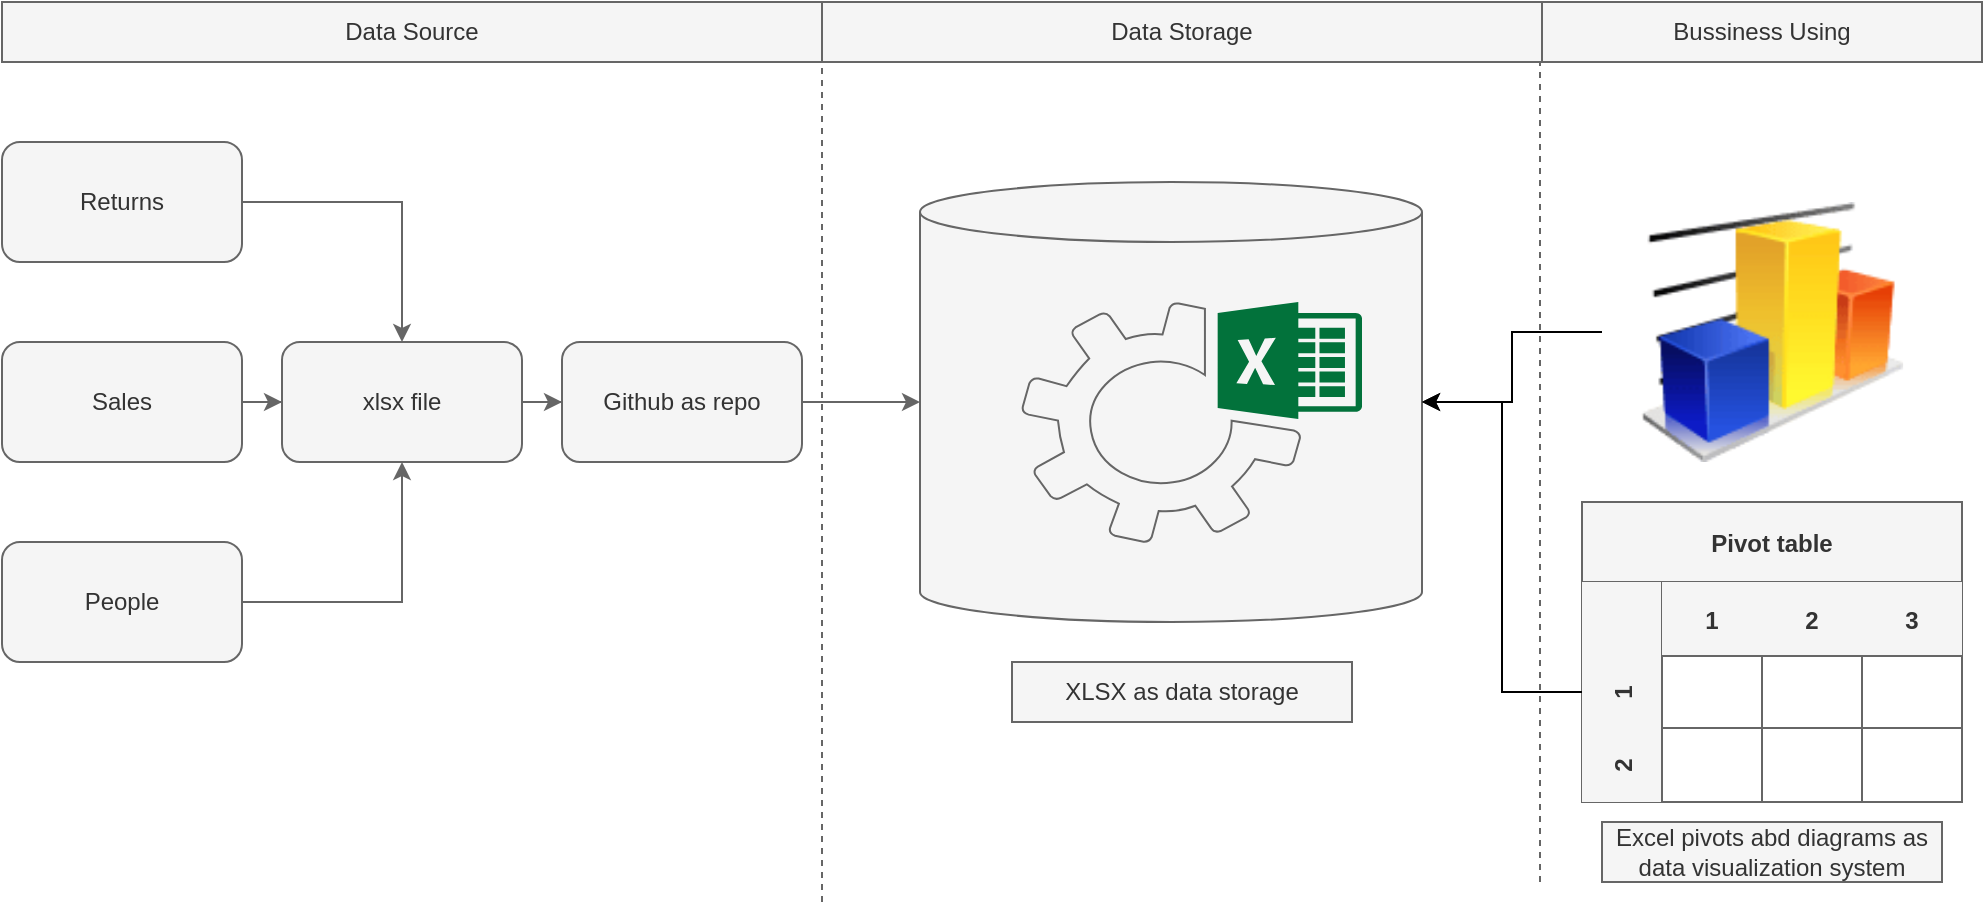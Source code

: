 <mxfile version="16.5.1" type="device"><diagram id="qQc-MSopv5zTr95AYQjh" name="Страница 1"><mxGraphModel dx="2875" dy="1211" grid="1" gridSize="10" guides="1" tooltips="1" connect="1" arrows="1" fold="1" page="1" pageScale="1" pageWidth="827" pageHeight="1169" math="0" shadow="0"><root><mxCell id="0"/><mxCell id="1" parent="0"/><mxCell id="oAN2mwKFqdFkXTsqFJdx-5" value="" style="endArrow=none;dashed=1;html=1;rounded=0;fillColor=#f5f5f5;strokeColor=#666666;" parent="1" edge="1"><mxGeometry width="50" height="50" relative="1" as="geometry"><mxPoint x="-130" y="810" as="sourcePoint"/><mxPoint x="-130" y="370" as="targetPoint"/></mxGeometry></mxCell><mxCell id="oAN2mwKFqdFkXTsqFJdx-6" value="" style="endArrow=none;dashed=1;html=1;rounded=0;fillColor=#f5f5f5;strokeColor=#666666;" parent="1" edge="1"><mxGeometry width="50" height="50" relative="1" as="geometry"><mxPoint x="229" y="800" as="sourcePoint"/><mxPoint x="229" y="360" as="targetPoint"/></mxGeometry></mxCell><mxCell id="oAN2mwKFqdFkXTsqFJdx-7" value="" style="shape=cylinder3;whiteSpace=wrap;html=1;boundedLbl=1;backgroundOutline=1;size=15;fillColor=#f5f5f5;fontColor=#333333;strokeColor=#666666;" parent="1" vertex="1"><mxGeometry x="-81" y="450" width="251" height="220" as="geometry"/></mxCell><mxCell id="oAN2mwKFqdFkXTsqFJdx-8" value="Data Source" style="text;html=1;strokeColor=#666666;fillColor=#f5f5f5;align=center;verticalAlign=middle;whiteSpace=wrap;rounded=0;fontColor=#333333;" parent="1" vertex="1"><mxGeometry x="-540" y="360" width="410" height="30" as="geometry"/></mxCell><mxCell id="oAN2mwKFqdFkXTsqFJdx-9" value="Data Storage" style="text;html=1;strokeColor=#666666;fillColor=#f5f5f5;align=center;verticalAlign=middle;whiteSpace=wrap;rounded=0;fontColor=#333333;" parent="1" vertex="1"><mxGeometry x="-130" y="360" width="360" height="30" as="geometry"/></mxCell><mxCell id="oAN2mwKFqdFkXTsqFJdx-10" value="Bussiness Using" style="text;html=1;strokeColor=#666666;fillColor=#f5f5f5;align=center;verticalAlign=middle;whiteSpace=wrap;rounded=0;fontColor=#333333;" parent="1" vertex="1"><mxGeometry x="230" y="360" width="220" height="30" as="geometry"/></mxCell><mxCell id="oAN2mwKFqdFkXTsqFJdx-11" value="" style="sketch=0;pointerEvents=1;shadow=0;dashed=0;html=1;strokeColor=#666666;fillColor=#f5f5f5;labelPosition=center;verticalLabelPosition=bottom;verticalAlign=top;outlineConnect=0;align=center;shape=mxgraph.office.services.excel_services;fontColor=#333333;" parent="1" vertex="1"><mxGeometry x="-30" y="510" width="170" height="120" as="geometry"/></mxCell><mxCell id="oAN2mwKFqdFkXTsqFJdx-14" style="edgeStyle=orthogonalEdgeStyle;rounded=0;orthogonalLoop=1;jettySize=auto;html=1;entryX=0;entryY=0.5;entryDx=0;entryDy=0;fillColor=#f5f5f5;strokeColor=#666666;" parent="1" source="oAN2mwKFqdFkXTsqFJdx-12" target="oAN2mwKFqdFkXTsqFJdx-51" edge="1"><mxGeometry relative="1" as="geometry"/></mxCell><mxCell id="oAN2mwKFqdFkXTsqFJdx-12" value="Sales" style="rounded=1;whiteSpace=wrap;html=1;fillColor=#f5f5f5;fontColor=#333333;strokeColor=#666666;" parent="1" vertex="1"><mxGeometry x="-540" y="530" width="120" height="60" as="geometry"/></mxCell><mxCell id="oAN2mwKFqdFkXTsqFJdx-19" style="edgeStyle=orthogonalEdgeStyle;rounded=0;orthogonalLoop=1;jettySize=auto;html=1;fillColor=#f5f5f5;strokeColor=#666666;" parent="1" source="oAN2mwKFqdFkXTsqFJdx-13" target="oAN2mwKFqdFkXTsqFJdx-7" edge="1"><mxGeometry relative="1" as="geometry"/></mxCell><mxCell id="oAN2mwKFqdFkXTsqFJdx-13" value="Github as repo" style="rounded=1;whiteSpace=wrap;html=1;fillColor=#f5f5f5;fontColor=#333333;strokeColor=#666666;" parent="1" vertex="1"><mxGeometry x="-260" y="530" width="120" height="60" as="geometry"/></mxCell><mxCell id="oAN2mwKFqdFkXTsqFJdx-16" style="edgeStyle=orthogonalEdgeStyle;rounded=0;orthogonalLoop=1;jettySize=auto;html=1;entryX=0.5;entryY=0;entryDx=0;entryDy=0;fillColor=#f5f5f5;strokeColor=#666666;" parent="1" source="oAN2mwKFqdFkXTsqFJdx-15" target="oAN2mwKFqdFkXTsqFJdx-51" edge="1"><mxGeometry relative="1" as="geometry"/></mxCell><mxCell id="oAN2mwKFqdFkXTsqFJdx-15" value="Returns" style="rounded=1;whiteSpace=wrap;html=1;fillColor=#f5f5f5;fontColor=#333333;strokeColor=#666666;" parent="1" vertex="1"><mxGeometry x="-540" y="430" width="120" height="60" as="geometry"/></mxCell><mxCell id="oAN2mwKFqdFkXTsqFJdx-18" style="edgeStyle=orthogonalEdgeStyle;rounded=0;orthogonalLoop=1;jettySize=auto;html=1;entryX=0.5;entryY=1;entryDx=0;entryDy=0;fillColor=#f5f5f5;strokeColor=#666666;" parent="1" source="oAN2mwKFqdFkXTsqFJdx-17" target="oAN2mwKFqdFkXTsqFJdx-51" edge="1"><mxGeometry relative="1" as="geometry"/></mxCell><mxCell id="oAN2mwKFqdFkXTsqFJdx-17" value="People" style="rounded=1;whiteSpace=wrap;html=1;fillColor=#f5f5f5;fontColor=#333333;strokeColor=#666666;" parent="1" vertex="1"><mxGeometry x="-540" y="630" width="120" height="60" as="geometry"/></mxCell><mxCell id="oAN2mwKFqdFkXTsqFJdx-20" value="XLSX as data storage" style="text;html=1;strokeColor=#666666;fillColor=#f5f5f5;align=center;verticalAlign=middle;whiteSpace=wrap;rounded=0;fontColor=#333333;" parent="1" vertex="1"><mxGeometry x="-35" y="690" width="170" height="30" as="geometry"/></mxCell><mxCell id="wOAwDW9_8dQuSHf_8O1P-1" style="edgeStyle=orthogonalEdgeStyle;rounded=0;orthogonalLoop=1;jettySize=auto;html=1;entryX=1;entryY=0.5;entryDx=0;entryDy=0;entryPerimeter=0;" edge="1" parent="1" source="oAN2mwKFqdFkXTsqFJdx-21" target="oAN2mwKFqdFkXTsqFJdx-7"><mxGeometry relative="1" as="geometry"><Array as="points"><mxPoint x="215" y="525"/><mxPoint x="215" y="560"/></Array></mxGeometry></mxCell><mxCell id="oAN2mwKFqdFkXTsqFJdx-21" value="" style="image;html=1;image=img/lib/clip_art/finance/Graph_128x128.png;fillColor=#f5f5f5;fontColor=#333333;strokeColor=#666666;" parent="1" vertex="1"><mxGeometry x="260" y="460" width="170" height="130" as="geometry"/></mxCell><mxCell id="oAN2mwKFqdFkXTsqFJdx-35" value="Pivot table" style="shape=table;childLayout=tableLayout;startSize=40;collapsible=0;recursiveResize=0;expand=0;fontStyle=1;fillColor=#f5f5f5;fontColor=#333333;strokeColor=#666666;" parent="1" vertex="1"><mxGeometry x="250" y="610" width="190" height="150" as="geometry"/></mxCell><mxCell id="oAN2mwKFqdFkXTsqFJdx-36" value="" style="shape=tableRow;horizontal=0;startSize=40;swimlaneHead=0;swimlaneBody=0;top=0;left=0;bottom=0;right=0;dropTarget=0;fillColor=#f5f5f5;collapsible=0;recursiveResize=0;expand=0;fontStyle=1;fontColor=#333333;strokeColor=#666666;" parent="oAN2mwKFqdFkXTsqFJdx-35" vertex="1"><mxGeometry y="40" width="190" height="37" as="geometry"/></mxCell><mxCell id="oAN2mwKFqdFkXTsqFJdx-37" value="1" style="swimlane;swimlaneHead=0;swimlaneBody=0;fontStyle=0;connectable=0;fillColor=#f5f5f5;startSize=40;collapsible=0;recursiveResize=0;expand=0;fontStyle=1;fontColor=#333333;strokeColor=#666666;" parent="oAN2mwKFqdFkXTsqFJdx-36" vertex="1"><mxGeometry x="40" width="50" height="37" as="geometry"><mxRectangle width="50" height="37" as="alternateBounds"/></mxGeometry></mxCell><mxCell id="oAN2mwKFqdFkXTsqFJdx-38" value="2" style="swimlane;swimlaneHead=0;swimlaneBody=0;fontStyle=0;connectable=0;fillColor=#f5f5f5;startSize=40;collapsible=0;recursiveResize=0;expand=0;fontStyle=1;fontColor=#333333;strokeColor=#666666;" parent="oAN2mwKFqdFkXTsqFJdx-36" vertex="1"><mxGeometry x="90" width="50" height="37" as="geometry"><mxRectangle width="50" height="37" as="alternateBounds"/></mxGeometry></mxCell><mxCell id="oAN2mwKFqdFkXTsqFJdx-39" value="3" style="swimlane;swimlaneHead=0;swimlaneBody=0;fontStyle=0;connectable=0;fillColor=#f5f5f5;startSize=40;collapsible=0;recursiveResize=0;expand=0;fontStyle=1;fontColor=#333333;strokeColor=#666666;" parent="oAN2mwKFqdFkXTsqFJdx-36" vertex="1"><mxGeometry x="140" width="50" height="37" as="geometry"><mxRectangle width="50" height="37" as="alternateBounds"/></mxGeometry></mxCell><mxCell id="oAN2mwKFqdFkXTsqFJdx-40" value="1" style="shape=tableRow;horizontal=0;startSize=40;swimlaneHead=0;swimlaneBody=0;top=0;left=0;bottom=0;right=0;dropTarget=0;fillColor=#f5f5f5;collapsible=0;recursiveResize=0;expand=0;fontStyle=1;fontColor=#333333;strokeColor=#666666;" parent="oAN2mwKFqdFkXTsqFJdx-35" vertex="1"><mxGeometry y="77" width="190" height="36" as="geometry"/></mxCell><mxCell id="oAN2mwKFqdFkXTsqFJdx-41" value="" style="swimlane;swimlaneHead=0;swimlaneBody=0;fontStyle=0;connectable=0;fillColor=#f5f5f5;startSize=0;collapsible=0;recursiveResize=0;expand=0;fontStyle=1;fontColor=#333333;strokeColor=#666666;" parent="oAN2mwKFqdFkXTsqFJdx-40" vertex="1"><mxGeometry x="40" width="50" height="36" as="geometry"><mxRectangle width="50" height="36" as="alternateBounds"/></mxGeometry></mxCell><mxCell id="oAN2mwKFqdFkXTsqFJdx-42" value="" style="swimlane;swimlaneHead=0;swimlaneBody=0;fontStyle=0;connectable=0;fillColor=#f5f5f5;startSize=0;collapsible=0;recursiveResize=0;expand=0;fontStyle=1;fontColor=#333333;strokeColor=#666666;" parent="oAN2mwKFqdFkXTsqFJdx-40" vertex="1"><mxGeometry x="90" width="50" height="36" as="geometry"><mxRectangle width="50" height="36" as="alternateBounds"/></mxGeometry></mxCell><mxCell id="oAN2mwKFqdFkXTsqFJdx-43" value="" style="swimlane;swimlaneHead=0;swimlaneBody=0;fontStyle=0;connectable=0;fillColor=#f5f5f5;startSize=0;collapsible=0;recursiveResize=0;expand=0;fontStyle=1;fontColor=#333333;strokeColor=#666666;" parent="oAN2mwKFqdFkXTsqFJdx-40" vertex="1"><mxGeometry x="140" width="50" height="36" as="geometry"><mxRectangle width="50" height="36" as="alternateBounds"/></mxGeometry></mxCell><mxCell id="oAN2mwKFqdFkXTsqFJdx-44" value="2" style="shape=tableRow;horizontal=0;startSize=40;swimlaneHead=0;swimlaneBody=0;top=0;left=0;bottom=0;right=0;dropTarget=0;fillColor=#f5f5f5;collapsible=0;recursiveResize=0;expand=0;fontStyle=1;fontColor=#333333;strokeColor=#666666;" parent="oAN2mwKFqdFkXTsqFJdx-35" vertex="1"><mxGeometry y="113" width="190" height="37" as="geometry"/></mxCell><mxCell id="oAN2mwKFqdFkXTsqFJdx-45" value="" style="swimlane;swimlaneHead=0;swimlaneBody=0;fontStyle=0;connectable=0;fillColor=#f5f5f5;startSize=0;collapsible=0;recursiveResize=0;expand=0;fontStyle=1;fontColor=#333333;strokeColor=#666666;" parent="oAN2mwKFqdFkXTsqFJdx-44" vertex="1"><mxGeometry x="40" width="50" height="37" as="geometry"><mxRectangle width="50" height="37" as="alternateBounds"/></mxGeometry></mxCell><mxCell id="oAN2mwKFqdFkXTsqFJdx-46" value="" style="swimlane;swimlaneHead=0;swimlaneBody=0;fontStyle=0;connectable=0;fillColor=#f5f5f5;startSize=0;collapsible=0;recursiveResize=0;expand=0;fontStyle=1;fontColor=#333333;strokeColor=#666666;" parent="oAN2mwKFqdFkXTsqFJdx-44" vertex="1"><mxGeometry x="90" width="50" height="37" as="geometry"><mxRectangle width="50" height="37" as="alternateBounds"/></mxGeometry></mxCell><mxCell id="oAN2mwKFqdFkXTsqFJdx-47" value="" style="swimlane;swimlaneHead=0;swimlaneBody=0;fontStyle=0;connectable=0;fillColor=#f5f5f5;startSize=0;collapsible=0;recursiveResize=0;expand=0;fontStyle=1;fontColor=#333333;strokeColor=#666666;" parent="oAN2mwKFqdFkXTsqFJdx-44" vertex="1"><mxGeometry x="140" width="50" height="37" as="geometry"><mxRectangle width="50" height="37" as="alternateBounds"/></mxGeometry></mxCell><mxCell id="oAN2mwKFqdFkXTsqFJdx-48" value="Excel pivots abd diagrams as data visualization system" style="text;html=1;strokeColor=#666666;fillColor=#f5f5f5;align=center;verticalAlign=middle;whiteSpace=wrap;rounded=0;fontColor=#333333;" parent="1" vertex="1"><mxGeometry x="260" y="770" width="170" height="30" as="geometry"/></mxCell><mxCell id="oAN2mwKFqdFkXTsqFJdx-53" style="edgeStyle=orthogonalEdgeStyle;rounded=0;orthogonalLoop=1;jettySize=auto;html=1;entryX=0;entryY=0.5;entryDx=0;entryDy=0;fillColor=#f5f5f5;strokeColor=#666666;" parent="1" source="oAN2mwKFqdFkXTsqFJdx-51" target="oAN2mwKFqdFkXTsqFJdx-13" edge="1"><mxGeometry relative="1" as="geometry"/></mxCell><mxCell id="oAN2mwKFqdFkXTsqFJdx-51" value="xlsx file" style="rounded=1;whiteSpace=wrap;html=1;fillColor=#f5f5f5;fontColor=#333333;strokeColor=#666666;" parent="1" vertex="1"><mxGeometry x="-400" y="530" width="120" height="60" as="geometry"/></mxCell><mxCell id="wOAwDW9_8dQuSHf_8O1P-2" style="edgeStyle=orthogonalEdgeStyle;rounded=0;orthogonalLoop=1;jettySize=auto;html=1;entryX=1;entryY=0.5;entryDx=0;entryDy=0;entryPerimeter=0;" edge="1" parent="1" source="oAN2mwKFqdFkXTsqFJdx-40" target="oAN2mwKFqdFkXTsqFJdx-7"><mxGeometry relative="1" as="geometry"/></mxCell></root></mxGraphModel></diagram></mxfile>